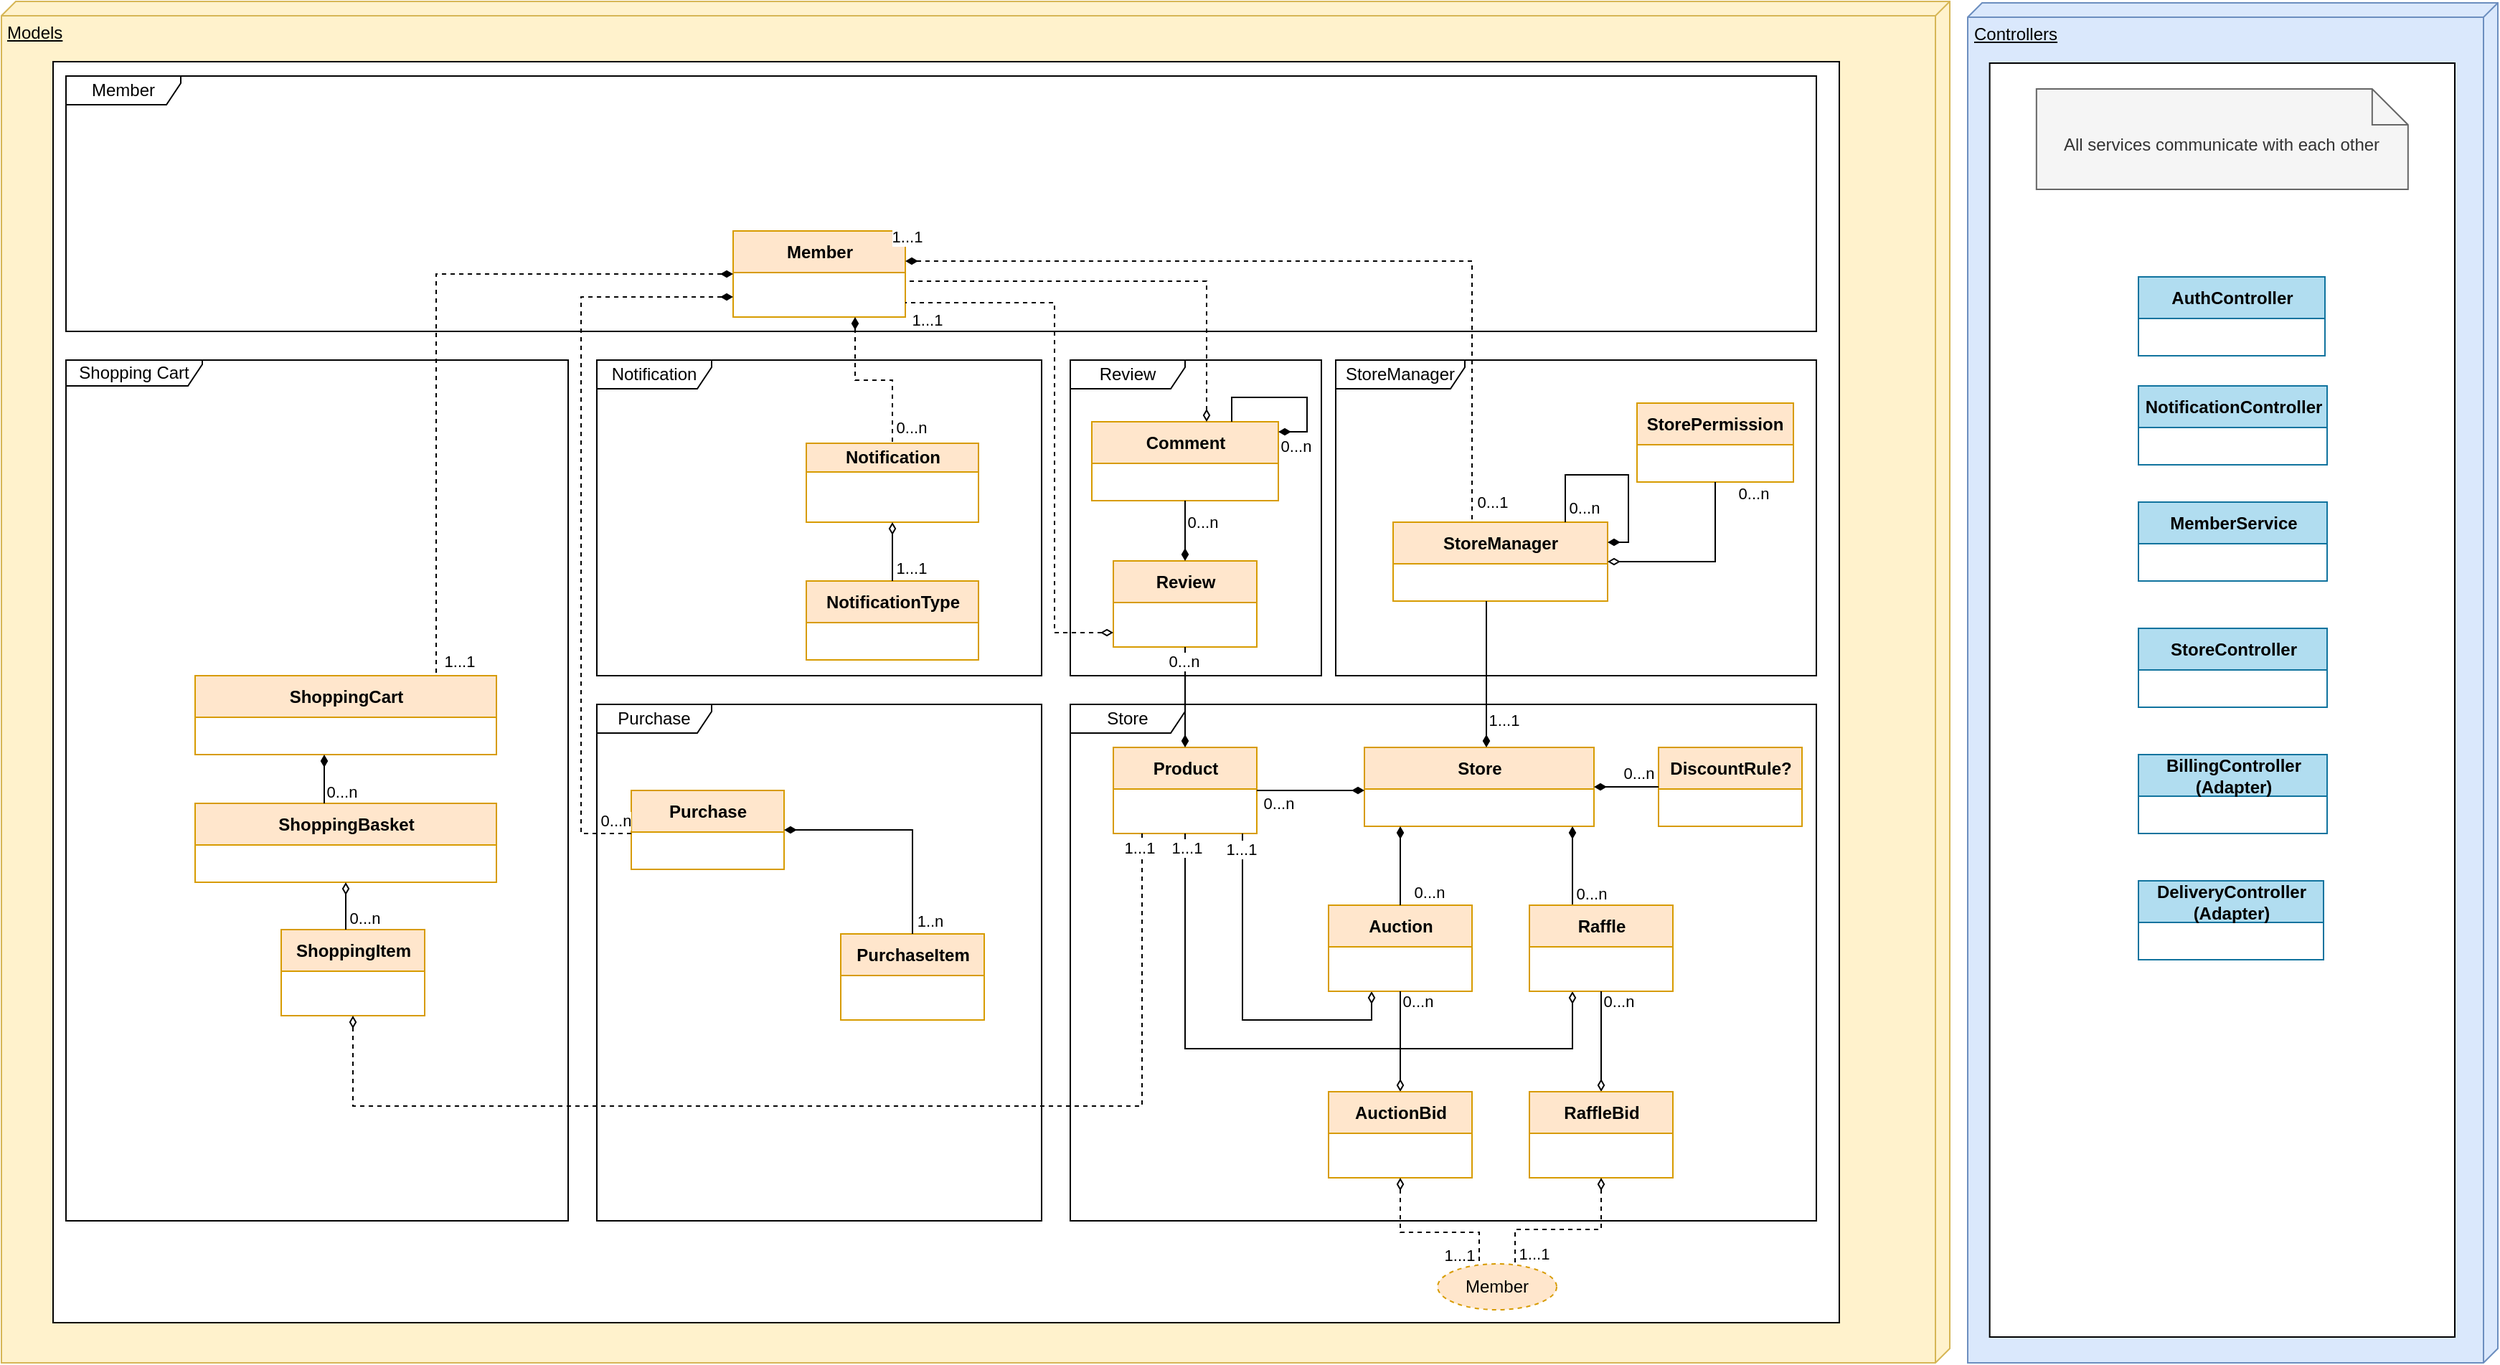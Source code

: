 <mxfile version="21.1.5" type="device">
  <diagram id="EhWjts4-zHyh4usNpUjh" name="Page-1">
    <mxGraphModel dx="472" dy="817" grid="1" gridSize="10" guides="1" tooltips="1" connect="1" arrows="1" fold="1" page="1" pageScale="1" pageWidth="1169" pageHeight="827" math="0" shadow="0">
      <root>
        <mxCell id="0" />
        <mxCell id="1" parent="0" />
        <mxCell id="b18mLKXmYaTGmAGnW17_-1" value="" style="group" vertex="1" connectable="0" parent="1">
          <mxGeometry x="580" y="210" width="1358" height="949" as="geometry" />
        </mxCell>
        <mxCell id="b18mLKXmYaTGmAGnW17_-2" value="" style="group" vertex="1" connectable="0" parent="b18mLKXmYaTGmAGnW17_-1">
          <mxGeometry width="1358" height="949" as="geometry" />
        </mxCell>
        <mxCell id="b18mLKXmYaTGmAGnW17_-3" value="Models" style="verticalAlign=top;align=left;spacingTop=8;spacingLeft=2;spacingRight=12;shape=cube;size=10;direction=south;fontStyle=4;html=1;whiteSpace=wrap;fillColor=#fff2cc;strokeColor=#d6b656;" vertex="1" parent="b18mLKXmYaTGmAGnW17_-2">
          <mxGeometry width="1358" height="949" as="geometry" />
        </mxCell>
        <mxCell id="b18mLKXmYaTGmAGnW17_-4" value="" style="rounded=0;whiteSpace=wrap;html=1;" vertex="1" parent="b18mLKXmYaTGmAGnW17_-2">
          <mxGeometry x="36" y="42" width="1245" height="879" as="geometry" />
        </mxCell>
        <mxCell id="b18mLKXmYaTGmAGnW17_-5" value="Notification" style="swimlane;fontStyle=1;align=center;verticalAlign=middle;childLayout=stackLayout;horizontal=1;startSize=20;horizontalStack=0;resizeParent=1;resizeParentMax=0;resizeLast=0;collapsible=0;marginBottom=0;html=1;fillColor=#ffe6cc;strokeColor=#d79b00;" vertex="1" parent="b18mLKXmYaTGmAGnW17_-2">
          <mxGeometry x="561" y="308" width="120" height="55" as="geometry" />
        </mxCell>
        <mxCell id="b18mLKXmYaTGmAGnW17_-6" value="NotificationType" style="swimlane;fontStyle=1;align=center;verticalAlign=middle;childLayout=stackLayout;horizontal=1;startSize=29;horizontalStack=0;resizeParent=1;resizeParentMax=0;resizeLast=0;collapsible=0;marginBottom=0;html=1;fillColor=#ffe6cc;strokeColor=#d79b00;" vertex="1" parent="b18mLKXmYaTGmAGnW17_-2">
          <mxGeometry x="561" y="404" width="120" height="55" as="geometry" />
        </mxCell>
        <mxCell id="b18mLKXmYaTGmAGnW17_-7" style="edgeStyle=orthogonalEdgeStyle;rounded=0;orthogonalLoop=1;jettySize=auto;html=1;startArrow=diamondThin;startFill=0;endArrow=none;endFill=0;" edge="1" parent="b18mLKXmYaTGmAGnW17_-2" source="b18mLKXmYaTGmAGnW17_-5" target="b18mLKXmYaTGmAGnW17_-6">
          <mxGeometry relative="1" as="geometry" />
        </mxCell>
        <mxCell id="b18mLKXmYaTGmAGnW17_-8" value="1...1" style="edgeLabel;html=1;align=center;verticalAlign=middle;resizable=0;points=[];" vertex="1" connectable="0" parent="b18mLKXmYaTGmAGnW17_-7">
          <mxGeometry x="0.712" y="1" relative="1" as="geometry">
            <mxPoint x="12" y="-3" as="offset" />
          </mxGeometry>
        </mxCell>
        <mxCell id="b18mLKXmYaTGmAGnW17_-9" value="StorePermission" style="swimlane;fontStyle=1;align=center;verticalAlign=middle;childLayout=stackLayout;horizontal=1;startSize=29;horizontalStack=0;resizeParent=1;resizeParentMax=0;resizeLast=0;collapsible=0;marginBottom=0;html=1;whiteSpace=wrap;fillColor=#ffe6cc;strokeColor=#d79b00;" vertex="1" parent="b18mLKXmYaTGmAGnW17_-2">
          <mxGeometry x="1140" y="280" width="109" height="55" as="geometry" />
        </mxCell>
        <mxCell id="b18mLKXmYaTGmAGnW17_-10" value="Comment" style="swimlane;fontStyle=1;align=center;verticalAlign=middle;childLayout=stackLayout;horizontal=1;startSize=29;horizontalStack=0;resizeParent=1;resizeParentMax=0;resizeLast=0;collapsible=0;marginBottom=0;html=1;fillColor=#ffe6cc;strokeColor=#d79b00;" vertex="1" parent="b18mLKXmYaTGmAGnW17_-2">
          <mxGeometry x="760" y="293" width="130" height="55" as="geometry" />
        </mxCell>
        <mxCell id="b18mLKXmYaTGmAGnW17_-11" style="edgeStyle=orthogonalEdgeStyle;rounded=0;orthogonalLoop=1;jettySize=auto;html=1;exitX=0.75;exitY=0;exitDx=0;exitDy=0;endArrow=diamondThin;endFill=1;" edge="1" parent="b18mLKXmYaTGmAGnW17_-2" source="b18mLKXmYaTGmAGnW17_-10" target="b18mLKXmYaTGmAGnW17_-10">
          <mxGeometry relative="1" as="geometry">
            <Array as="points">
              <mxPoint x="858" y="276" />
              <mxPoint x="910" y="276" />
              <mxPoint x="910" y="300" />
            </Array>
          </mxGeometry>
        </mxCell>
        <mxCell id="b18mLKXmYaTGmAGnW17_-12" value="0...n" style="edgeLabel;html=1;align=center;verticalAlign=middle;resizable=0;points=[];" vertex="1" connectable="0" parent="b18mLKXmYaTGmAGnW17_-11">
          <mxGeometry x="-0.089" relative="1" as="geometry">
            <mxPoint x="10" y="34" as="offset" />
          </mxGeometry>
        </mxCell>
        <mxCell id="b18mLKXmYaTGmAGnW17_-93" value="Review" style="shape=umlFrame;whiteSpace=wrap;html=1;pointerEvents=0;width=80;height=20;" vertex="1" parent="b18mLKXmYaTGmAGnW17_-2">
          <mxGeometry x="745" y="250" width="175" height="220" as="geometry" />
        </mxCell>
        <mxCell id="b18mLKXmYaTGmAGnW17_-55" value="Review" style="swimlane;fontStyle=1;align=center;verticalAlign=middle;childLayout=stackLayout;horizontal=1;startSize=29;horizontalStack=0;resizeParent=1;resizeParentMax=0;resizeLast=0;collapsible=0;marginBottom=0;html=1;fillColor=#ffe6cc;strokeColor=#d79b00;" vertex="1" parent="b18mLKXmYaTGmAGnW17_-2">
          <mxGeometry x="775" y="390" width="100" height="60" as="geometry" />
        </mxCell>
        <mxCell id="b18mLKXmYaTGmAGnW17_-78" style="edgeStyle=orthogonalEdgeStyle;rounded=0;orthogonalLoop=1;jettySize=auto;html=1;endArrow=none;endFill=0;startArrow=diamondThin;startFill=1;" edge="1" parent="b18mLKXmYaTGmAGnW17_-2" source="b18mLKXmYaTGmAGnW17_-55" target="b18mLKXmYaTGmAGnW17_-10">
          <mxGeometry relative="1" as="geometry">
            <mxPoint x="863" y="387" as="targetPoint" />
            <Array as="points">
              <mxPoint x="825" y="384" />
              <mxPoint x="825" y="384" />
            </Array>
          </mxGeometry>
        </mxCell>
        <mxCell id="b18mLKXmYaTGmAGnW17_-79" value="0...n" style="edgeLabel;html=1;align=center;verticalAlign=middle;resizable=0;points=[];" vertex="1" connectable="0" parent="b18mLKXmYaTGmAGnW17_-78">
          <mxGeometry x="-0.34" y="1" relative="1" as="geometry">
            <mxPoint x="13" y="-13" as="offset" />
          </mxGeometry>
        </mxCell>
        <mxCell id="b18mLKXmYaTGmAGnW17_-94" value="StoreManager" style="shape=umlFrame;whiteSpace=wrap;html=1;pointerEvents=0;width=90;height=20;" vertex="1" parent="b18mLKXmYaTGmAGnW17_-2">
          <mxGeometry x="930" y="250" width="335" height="220" as="geometry" />
        </mxCell>
        <mxCell id="b18mLKXmYaTGmAGnW17_-24" value="StoreManager" style="swimlane;fontStyle=1;align=center;verticalAlign=middle;childLayout=stackLayout;horizontal=1;startSize=29;horizontalStack=0;resizeParent=1;resizeParentMax=0;resizeLast=0;collapsible=0;marginBottom=0;html=1;whiteSpace=wrap;fillColor=#ffe6cc;strokeColor=#d79b00;" vertex="1" parent="b18mLKXmYaTGmAGnW17_-2">
          <mxGeometry x="970" y="363" width="149.5" height="55" as="geometry" />
        </mxCell>
        <mxCell id="b18mLKXmYaTGmAGnW17_-73" style="edgeStyle=orthogonalEdgeStyle;rounded=0;orthogonalLoop=1;jettySize=auto;html=1;endArrow=diamondThin;endFill=1;" edge="1" parent="b18mLKXmYaTGmAGnW17_-2" source="b18mLKXmYaTGmAGnW17_-24" target="b18mLKXmYaTGmAGnW17_-24">
          <mxGeometry relative="1" as="geometry">
            <Array as="points">
              <mxPoint x="1090" y="330" />
              <mxPoint x="1134" y="330" />
              <mxPoint x="1134" y="377" />
            </Array>
          </mxGeometry>
        </mxCell>
        <mxCell id="b18mLKXmYaTGmAGnW17_-74" value="0...n" style="edgeLabel;html=1;align=center;verticalAlign=middle;resizable=0;points=[];" vertex="1" connectable="0" parent="b18mLKXmYaTGmAGnW17_-73">
          <mxGeometry x="-0.039" y="-2" relative="1" as="geometry">
            <mxPoint x="-21" y="21" as="offset" />
          </mxGeometry>
        </mxCell>
        <mxCell id="b18mLKXmYaTGmAGnW17_-71" style="edgeStyle=orthogonalEdgeStyle;rounded=0;orthogonalLoop=1;jettySize=auto;html=1;endArrow=none;endFill=0;startArrow=diamondThin;startFill=0;" edge="1" parent="b18mLKXmYaTGmAGnW17_-2" target="b18mLKXmYaTGmAGnW17_-9" source="b18mLKXmYaTGmAGnW17_-24">
          <mxGeometry relative="1" as="geometry">
            <mxPoint x="1106.0" y="404.0" as="sourcePoint" />
          </mxGeometry>
        </mxCell>
        <mxCell id="b18mLKXmYaTGmAGnW17_-72" value="0...n" style="edgeLabel;html=1;align=center;verticalAlign=middle;resizable=0;points=[];" vertex="1" connectable="0" parent="b18mLKXmYaTGmAGnW17_-71">
          <mxGeometry x="-0.79" y="-1" relative="1" as="geometry">
            <mxPoint x="88" y="-49" as="offset" />
          </mxGeometry>
        </mxCell>
        <mxCell id="b18mLKXmYaTGmAGnW17_-13" value="Store" style="shape=umlFrame;whiteSpace=wrap;html=1;pointerEvents=0;width=80;height=20;" vertex="1" parent="1">
          <mxGeometry x="1325" y="700" width="520" height="360" as="geometry" />
        </mxCell>
        <mxCell id="b18mLKXmYaTGmAGnW17_-14" value="Shopping Cart" style="shape=umlFrame;whiteSpace=wrap;html=1;pointerEvents=0;width=95;height=18;" vertex="1" parent="1">
          <mxGeometry x="625" y="460" width="350" height="600" as="geometry" />
        </mxCell>
        <mxCell id="b18mLKXmYaTGmAGnW17_-15" value="Purchase" style="shape=umlFrame;whiteSpace=wrap;html=1;pointerEvents=0;width=80;height=20;" vertex="1" parent="1">
          <mxGeometry x="995" y="700" width="310" height="360" as="geometry" />
        </mxCell>
        <mxCell id="b18mLKXmYaTGmAGnW17_-16" value="Member" style="swimlane;fontStyle=1;align=center;verticalAlign=middle;childLayout=stackLayout;horizontal=1;startSize=29;horizontalStack=0;resizeParent=1;resizeParentMax=0;resizeLast=0;collapsible=0;marginBottom=0;html=1;fillColor=#ffe6cc;strokeColor=#d79b00;" vertex="1" parent="1">
          <mxGeometry x="1090" y="370" width="120" height="60" as="geometry" />
        </mxCell>
        <mxCell id="b18mLKXmYaTGmAGnW17_-17" style="edgeStyle=orthogonalEdgeStyle;rounded=0;orthogonalLoop=1;jettySize=auto;html=1;dashed=1;endArrow=none;endFill=0;startArrow=diamondThin;startFill=1;" edge="1" parent="1" source="b18mLKXmYaTGmAGnW17_-16" target="b18mLKXmYaTGmAGnW17_-5">
          <mxGeometry relative="1" as="geometry">
            <Array as="points">
              <mxPoint x="1175" y="474" />
              <mxPoint x="1201" y="474" />
            </Array>
          </mxGeometry>
        </mxCell>
        <mxCell id="b18mLKXmYaTGmAGnW17_-18" value="0...n" style="edgeLabel;html=1;align=center;verticalAlign=middle;resizable=0;points=[];" vertex="1" connectable="0" parent="b18mLKXmYaTGmAGnW17_-17">
          <mxGeometry x="0.909" y="3" relative="1" as="geometry">
            <mxPoint x="10" y="-6" as="offset" />
          </mxGeometry>
        </mxCell>
        <mxCell id="b18mLKXmYaTGmAGnW17_-19" value="ShoppingCart" style="swimlane;fontStyle=1;align=center;verticalAlign=middle;childLayout=stackLayout;horizontal=1;startSize=29;horizontalStack=0;resizeParent=1;resizeParentMax=0;resizeLast=0;collapsible=0;marginBottom=0;html=1;fillColor=#ffe6cc;strokeColor=#d79b00;" vertex="1" parent="1">
          <mxGeometry x="715" y="680" width="210" height="55" as="geometry" />
        </mxCell>
        <mxCell id="b18mLKXmYaTGmAGnW17_-20" style="edgeStyle=orthogonalEdgeStyle;rounded=0;orthogonalLoop=1;jettySize=auto;html=1;endArrow=none;endFill=0;startArrow=diamondThin;startFill=1;dashed=1;" edge="1" parent="1" source="b18mLKXmYaTGmAGnW17_-16" target="b18mLKXmYaTGmAGnW17_-19">
          <mxGeometry relative="1" as="geometry">
            <Array as="points">
              <mxPoint x="883" y="400" />
            </Array>
            <mxPoint x="800" y="530" as="targetPoint" />
          </mxGeometry>
        </mxCell>
        <mxCell id="b18mLKXmYaTGmAGnW17_-21" value="1...1" style="edgeLabel;html=1;align=center;verticalAlign=middle;resizable=0;points=[];" vertex="1" connectable="0" parent="b18mLKXmYaTGmAGnW17_-20">
          <mxGeometry x="0.325" y="1" relative="1" as="geometry">
            <mxPoint x="15" y="154" as="offset" />
          </mxGeometry>
        </mxCell>
        <mxCell id="b18mLKXmYaTGmAGnW17_-22" value="Purchase" style="swimlane;fontStyle=1;align=center;verticalAlign=middle;childLayout=stackLayout;horizontal=1;startSize=29;horizontalStack=0;resizeParent=1;resizeParentMax=0;resizeLast=0;collapsible=0;marginBottom=0;html=1;fillColor=#ffe6cc;strokeColor=#d79b00;" vertex="1" parent="1">
          <mxGeometry x="1019" y="760" width="106.5" height="55" as="geometry" />
        </mxCell>
        <mxCell id="b18mLKXmYaTGmAGnW17_-23" value="Store" style="swimlane;fontStyle=1;align=center;verticalAlign=middle;childLayout=stackLayout;horizontal=1;startSize=29;horizontalStack=0;resizeParent=1;resizeParentMax=0;resizeLast=0;collapsible=0;marginBottom=0;html=1;fillColor=#ffe6cc;strokeColor=#d79b00;" vertex="1" parent="1">
          <mxGeometry x="1530" y="730" width="160" height="55" as="geometry" />
        </mxCell>
        <mxCell id="b18mLKXmYaTGmAGnW17_-25" style="edgeStyle=orthogonalEdgeStyle;rounded=0;orthogonalLoop=1;jettySize=auto;html=1;endArrow=none;endFill=0;startArrow=diamondThin;startFill=1;dashed=1;" edge="1" parent="1" source="b18mLKXmYaTGmAGnW17_-16" target="b18mLKXmYaTGmAGnW17_-24">
          <mxGeometry relative="1" as="geometry">
            <Array as="points">
              <mxPoint x="1605" y="391" />
            </Array>
            <mxPoint x="1605" y="510" as="targetPoint" />
          </mxGeometry>
        </mxCell>
        <mxCell id="b18mLKXmYaTGmAGnW17_-26" value="0...1" style="edgeLabel;html=1;align=center;verticalAlign=middle;resizable=0;points=[];" connectable="0" vertex="1" parent="b18mLKXmYaTGmAGnW17_-25">
          <mxGeometry x="0.574" y="2" relative="1" as="geometry">
            <mxPoint x="12" y="109" as="offset" />
          </mxGeometry>
        </mxCell>
        <mxCell id="b18mLKXmYaTGmAGnW17_-27" style="edgeStyle=orthogonalEdgeStyle;rounded=0;orthogonalLoop=1;jettySize=auto;html=1;endArrow=none;endFill=0;startArrow=diamondThin;startFill=1;" edge="1" parent="1" source="b18mLKXmYaTGmAGnW17_-23" target="b18mLKXmYaTGmAGnW17_-24">
          <mxGeometry relative="1" as="geometry">
            <Array as="points">
              <mxPoint x="1615" y="690" />
              <mxPoint x="1615" y="690" />
            </Array>
          </mxGeometry>
        </mxCell>
        <mxCell id="b18mLKXmYaTGmAGnW17_-28" value="1...1" style="edgeLabel;html=1;align=center;verticalAlign=middle;resizable=0;points=[];" connectable="0" vertex="1" parent="b18mLKXmYaTGmAGnW17_-27">
          <mxGeometry x="-0.699" relative="1" as="geometry">
            <mxPoint x="12" y="-4" as="offset" />
          </mxGeometry>
        </mxCell>
        <mxCell id="b18mLKXmYaTGmAGnW17_-29" value="Product" style="swimlane;fontStyle=1;align=center;verticalAlign=middle;childLayout=stackLayout;horizontal=1;startSize=29;horizontalStack=0;resizeParent=1;resizeParentMax=0;resizeLast=0;collapsible=0;marginBottom=0;html=1;fillColor=#ffe6cc;strokeColor=#d79b00;" vertex="1" parent="1">
          <mxGeometry x="1355" y="730" width="100" height="60" as="geometry" />
        </mxCell>
        <mxCell id="b18mLKXmYaTGmAGnW17_-30" style="edgeStyle=orthogonalEdgeStyle;rounded=0;orthogonalLoop=1;jettySize=auto;html=1;endArrow=none;endFill=0;startArrow=diamondThin;startFill=1;" edge="1" parent="1" source="b18mLKXmYaTGmAGnW17_-23" target="b18mLKXmYaTGmAGnW17_-29">
          <mxGeometry relative="1" as="geometry">
            <Array as="points">
              <mxPoint x="1495" y="760" />
              <mxPoint x="1495" y="760" />
            </Array>
          </mxGeometry>
        </mxCell>
        <mxCell id="b18mLKXmYaTGmAGnW17_-31" value="0...n" style="edgeLabel;html=1;align=center;verticalAlign=middle;resizable=0;points=[];" vertex="1" connectable="0" parent="b18mLKXmYaTGmAGnW17_-30">
          <mxGeometry x="0.815" relative="1" as="geometry">
            <mxPoint x="8" y="9" as="offset" />
          </mxGeometry>
        </mxCell>
        <mxCell id="b18mLKXmYaTGmAGnW17_-32" value="DiscountRule?" style="swimlane;fontStyle=1;align=center;verticalAlign=middle;childLayout=stackLayout;horizontal=1;startSize=29;horizontalStack=0;resizeParent=1;resizeParentMax=0;resizeLast=0;collapsible=0;marginBottom=0;html=1;fillColor=#ffe6cc;strokeColor=#d79b00;" vertex="1" parent="1">
          <mxGeometry x="1735.0" y="730" width="100" height="55" as="geometry" />
        </mxCell>
        <mxCell id="b18mLKXmYaTGmAGnW17_-33" style="edgeStyle=orthogonalEdgeStyle;rounded=0;orthogonalLoop=1;jettySize=auto;html=1;endArrow=none;endFill=0;startArrow=diamondThin;startFill=1;" edge="1" parent="1" source="b18mLKXmYaTGmAGnW17_-23" target="b18mLKXmYaTGmAGnW17_-32">
          <mxGeometry relative="1" as="geometry" />
        </mxCell>
        <mxCell id="b18mLKXmYaTGmAGnW17_-34" value="0...n" style="edgeLabel;html=1;align=center;verticalAlign=middle;resizable=0;points=[];" vertex="1" connectable="0" parent="b18mLKXmYaTGmAGnW17_-33">
          <mxGeometry x="-0.796" y="1" relative="1" as="geometry">
            <mxPoint x="26" y="-9" as="offset" />
          </mxGeometry>
        </mxCell>
        <mxCell id="b18mLKXmYaTGmAGnW17_-35" value="Member" style="shape=umlFrame;whiteSpace=wrap;html=1;pointerEvents=0;width=80;height=20;" vertex="1" parent="1">
          <mxGeometry x="625" y="262" width="1220" height="178" as="geometry" />
        </mxCell>
        <mxCell id="b18mLKXmYaTGmAGnW17_-36" value="Notification" style="shape=umlFrame;whiteSpace=wrap;html=1;pointerEvents=0;width=80;height=20;" vertex="1" parent="1">
          <mxGeometry x="995" y="460" width="310" height="220" as="geometry" />
        </mxCell>
        <mxCell id="b18mLKXmYaTGmAGnW17_-37" value="" style="edgeStyle=orthogonalEdgeStyle;rounded=0;orthogonalLoop=1;jettySize=auto;html=1;endArrow=none;endFill=0;startArrow=diamondThin;startFill=1;dashed=1;" edge="1" parent="1" source="b18mLKXmYaTGmAGnW17_-16" target="b18mLKXmYaTGmAGnW17_-22">
          <mxGeometry relative="1" as="geometry">
            <Array as="points">
              <mxPoint x="984" y="416" />
              <mxPoint x="984" y="790" />
            </Array>
            <mxPoint x="840" y="580" as="sourcePoint" />
            <mxPoint x="735" y="1045" as="targetPoint" />
          </mxGeometry>
        </mxCell>
        <mxCell id="b18mLKXmYaTGmAGnW17_-38" value="0...n" style="edgeLabel;html=1;align=center;verticalAlign=middle;resizable=0;points=[];" connectable="0" vertex="1" parent="b18mLKXmYaTGmAGnW17_-37">
          <mxGeometry x="0.926" relative="1" as="geometry">
            <mxPoint x="8" y="-9" as="offset" />
          </mxGeometry>
        </mxCell>
        <mxCell id="b18mLKXmYaTGmAGnW17_-39" style="edgeStyle=orthogonalEdgeStyle;rounded=0;orthogonalLoop=1;jettySize=auto;html=1;startArrow=diamondThin;startFill=0;endArrow=none;endFill=0;" edge="1" parent="1" source="b18mLKXmYaTGmAGnW17_-41" target="b18mLKXmYaTGmAGnW17_-29">
          <mxGeometry relative="1" as="geometry">
            <Array as="points">
              <mxPoint x="1535" y="920" />
              <mxPoint x="1445" y="920" />
            </Array>
          </mxGeometry>
        </mxCell>
        <mxCell id="b18mLKXmYaTGmAGnW17_-40" value="1...1" style="edgeLabel;html=1;align=center;verticalAlign=middle;resizable=0;points=[];" connectable="0" vertex="1" parent="b18mLKXmYaTGmAGnW17_-39">
          <mxGeometry x="0.828" y="-1" relative="1" as="geometry">
            <mxPoint x="-2" y="-10" as="offset" />
          </mxGeometry>
        </mxCell>
        <mxCell id="b18mLKXmYaTGmAGnW17_-41" value="Auction" style="swimlane;fontStyle=1;align=center;verticalAlign=middle;childLayout=stackLayout;horizontal=1;startSize=29;horizontalStack=0;resizeParent=1;resizeParentMax=0;resizeLast=0;collapsible=0;marginBottom=0;html=1;fillColor=#ffe6cc;strokeColor=#d79b00;" vertex="1" parent="1">
          <mxGeometry x="1505" y="840" width="100" height="60" as="geometry" />
        </mxCell>
        <mxCell id="b18mLKXmYaTGmAGnW17_-42" style="edgeStyle=orthogonalEdgeStyle;rounded=0;orthogonalLoop=1;jettySize=auto;html=1;endArrow=none;endFill=0;startArrow=diamondThin;startFill=1;" edge="1" parent="1" source="b18mLKXmYaTGmAGnW17_-23" target="b18mLKXmYaTGmAGnW17_-41">
          <mxGeometry relative="1" as="geometry">
            <Array as="points">
              <mxPoint x="1555" y="830" />
              <mxPoint x="1555" y="830" />
            </Array>
          </mxGeometry>
        </mxCell>
        <mxCell id="b18mLKXmYaTGmAGnW17_-43" value="0...n" style="edgeLabel;html=1;align=center;verticalAlign=middle;resizable=0;points=[];" vertex="1" connectable="0" parent="b18mLKXmYaTGmAGnW17_-42">
          <mxGeometry x="0.89" y="1" relative="1" as="geometry">
            <mxPoint x="19" y="-6" as="offset" />
          </mxGeometry>
        </mxCell>
        <mxCell id="b18mLKXmYaTGmAGnW17_-44" value="ShoppingBasket" style="swimlane;fontStyle=1;align=center;verticalAlign=middle;childLayout=stackLayout;horizontal=1;startSize=29;horizontalStack=0;resizeParent=1;resizeParentMax=0;resizeLast=0;collapsible=0;marginBottom=0;html=1;fillColor=#ffe6cc;strokeColor=#d79b00;" vertex="1" parent="1">
          <mxGeometry x="715" y="769" width="210" height="55" as="geometry" />
        </mxCell>
        <mxCell id="b18mLKXmYaTGmAGnW17_-45" style="edgeStyle=orthogonalEdgeStyle;rounded=0;orthogonalLoop=1;jettySize=auto;html=1;startArrow=diamondThin;startFill=1;endArrow=none;endFill=0;" edge="1" parent="1" source="b18mLKXmYaTGmAGnW17_-19" target="b18mLKXmYaTGmAGnW17_-44">
          <mxGeometry relative="1" as="geometry">
            <Array as="points">
              <mxPoint x="805" y="750" />
              <mxPoint x="805" y="750" />
            </Array>
          </mxGeometry>
        </mxCell>
        <mxCell id="b18mLKXmYaTGmAGnW17_-46" value="0...n" style="edgeLabel;html=1;align=center;verticalAlign=middle;resizable=0;points=[];" connectable="0" vertex="1" parent="b18mLKXmYaTGmAGnW17_-45">
          <mxGeometry x="0.432" y="1" relative="1" as="geometry">
            <mxPoint x="11" y="1" as="offset" />
          </mxGeometry>
        </mxCell>
        <mxCell id="b18mLKXmYaTGmAGnW17_-47" value="ShoppingItem" style="swimlane;fontStyle=1;align=center;verticalAlign=middle;childLayout=stackLayout;horizontal=1;startSize=29;horizontalStack=0;resizeParent=1;resizeParentMax=0;resizeLast=0;collapsible=0;marginBottom=0;html=1;fillColor=#ffe6cc;strokeColor=#d79b00;" vertex="1" parent="1">
          <mxGeometry x="775" y="857" width="100" height="60" as="geometry" />
        </mxCell>
        <mxCell id="b18mLKXmYaTGmAGnW17_-48" style="edgeStyle=orthogonalEdgeStyle;rounded=0;orthogonalLoop=1;jettySize=auto;html=1;endArrow=none;endFill=0;startArrow=diamondThin;startFill=0;dashed=1;" edge="1" parent="1" source="b18mLKXmYaTGmAGnW17_-47" target="b18mLKXmYaTGmAGnW17_-29">
          <mxGeometry relative="1" as="geometry">
            <mxPoint x="805" y="910" as="sourcePoint" />
            <Array as="points">
              <mxPoint x="825" y="980" />
              <mxPoint x="1375" y="980" />
            </Array>
          </mxGeometry>
        </mxCell>
        <mxCell id="b18mLKXmYaTGmAGnW17_-49" value="1...1" style="edgeLabel;html=1;align=center;verticalAlign=middle;resizable=0;points=[];" vertex="1" connectable="0" parent="b18mLKXmYaTGmAGnW17_-48">
          <mxGeometry x="-0.946" y="-1" relative="1" as="geometry">
            <mxPoint x="549" y="-139" as="offset" />
          </mxGeometry>
        </mxCell>
        <mxCell id="b18mLKXmYaTGmAGnW17_-50" style="edgeStyle=orthogonalEdgeStyle;rounded=0;orthogonalLoop=1;jettySize=auto;html=1;endArrow=none;endFill=0;startArrow=diamondThin;startFill=0;" edge="1" parent="1" source="b18mLKXmYaTGmAGnW17_-44" target="b18mLKXmYaTGmAGnW17_-47">
          <mxGeometry relative="1" as="geometry">
            <Array as="points">
              <mxPoint x="805" y="870" />
              <mxPoint x="805" y="870" />
            </Array>
            <mxPoint x="1225.034" y="857" as="targetPoint" />
          </mxGeometry>
        </mxCell>
        <mxCell id="b18mLKXmYaTGmAGnW17_-51" value="0...n" style="edgeLabel;html=1;align=center;verticalAlign=middle;resizable=0;points=[];" connectable="0" vertex="1" parent="b18mLKXmYaTGmAGnW17_-50">
          <mxGeometry x="0.673" y="-1" relative="1" as="geometry">
            <mxPoint x="14" y="-3" as="offset" />
          </mxGeometry>
        </mxCell>
        <mxCell id="b18mLKXmYaTGmAGnW17_-52" value="PurchaseItem" style="swimlane;fontStyle=1;align=center;verticalAlign=middle;childLayout=stackLayout;horizontal=1;startSize=29;horizontalStack=0;resizeParent=1;resizeParentMax=0;resizeLast=0;collapsible=0;marginBottom=0;html=1;fillColor=#ffe6cc;strokeColor=#d79b00;" vertex="1" parent="1">
          <mxGeometry x="1165" y="860" width="100" height="60" as="geometry" />
        </mxCell>
        <mxCell id="b18mLKXmYaTGmAGnW17_-53" style="edgeStyle=orthogonalEdgeStyle;rounded=0;orthogonalLoop=1;jettySize=auto;html=1;startArrow=diamondThin;startFill=0;endArrow=none;endFill=0;dashed=1;" edge="1" parent="1" source="b18mLKXmYaTGmAGnW17_-55" target="b18mLKXmYaTGmAGnW17_-16">
          <mxGeometry relative="1" as="geometry">
            <Array as="points">
              <mxPoint x="1314" y="650" />
              <mxPoint x="1314" y="420" />
            </Array>
            <mxPoint x="840" y="550" as="targetPoint" />
          </mxGeometry>
        </mxCell>
        <mxCell id="b18mLKXmYaTGmAGnW17_-54" value="1...1" style="edgeLabel;html=1;align=center;verticalAlign=middle;resizable=0;points=[];" connectable="0" vertex="1" parent="b18mLKXmYaTGmAGnW17_-53">
          <mxGeometry x="0.976" y="-3" relative="1" as="geometry">
            <mxPoint x="10" y="15" as="offset" />
          </mxGeometry>
        </mxCell>
        <mxCell id="b18mLKXmYaTGmAGnW17_-56" style="edgeStyle=orthogonalEdgeStyle;rounded=0;orthogonalLoop=1;jettySize=auto;html=1;startArrow=diamondThin;startFill=1;endArrow=none;endFill=0;" edge="1" parent="1" source="b18mLKXmYaTGmAGnW17_-22" target="b18mLKXmYaTGmAGnW17_-52">
          <mxGeometry relative="1" as="geometry">
            <mxPoint x="1215.0" y="815" as="sourcePoint" />
          </mxGeometry>
        </mxCell>
        <mxCell id="b18mLKXmYaTGmAGnW17_-57" value="1..n" style="edgeLabel;html=1;align=center;verticalAlign=middle;resizable=0;points=[];" connectable="0" vertex="1" parent="b18mLKXmYaTGmAGnW17_-56">
          <mxGeometry x="0.684" y="1" relative="1" as="geometry">
            <mxPoint x="11" y="16" as="offset" />
          </mxGeometry>
        </mxCell>
        <mxCell id="b18mLKXmYaTGmAGnW17_-58" style="edgeStyle=orthogonalEdgeStyle;rounded=0;orthogonalLoop=1;jettySize=auto;html=1;startArrow=diamondThin;startFill=0;endArrow=none;endFill=0;" edge="1" parent="1" source="b18mLKXmYaTGmAGnW17_-60" target="b18mLKXmYaTGmAGnW17_-41">
          <mxGeometry relative="1" as="geometry" />
        </mxCell>
        <mxCell id="b18mLKXmYaTGmAGnW17_-59" value="0...n" style="edgeLabel;html=1;align=center;verticalAlign=middle;resizable=0;points=[];" vertex="1" connectable="0" parent="b18mLKXmYaTGmAGnW17_-58">
          <mxGeometry x="0.811" y="1" relative="1" as="geometry">
            <mxPoint x="13" as="offset" />
          </mxGeometry>
        </mxCell>
        <mxCell id="b18mLKXmYaTGmAGnW17_-60" value="AuctionBid" style="swimlane;fontStyle=1;align=center;verticalAlign=middle;childLayout=stackLayout;horizontal=1;startSize=29;horizontalStack=0;resizeParent=1;resizeParentMax=0;resizeLast=0;collapsible=0;marginBottom=0;html=1;fillColor=#ffe6cc;strokeColor=#d79b00;" vertex="1" parent="1">
          <mxGeometry x="1505" y="970" width="100" height="60" as="geometry" />
        </mxCell>
        <mxCell id="b18mLKXmYaTGmAGnW17_-61" style="edgeStyle=orthogonalEdgeStyle;rounded=0;orthogonalLoop=1;jettySize=auto;html=1;startArrow=diamondThin;startFill=1;endArrow=none;endFill=0;" edge="1" parent="1" source="b18mLKXmYaTGmAGnW17_-29" target="b18mLKXmYaTGmAGnW17_-55">
          <mxGeometry relative="1" as="geometry">
            <Array as="points" />
          </mxGeometry>
        </mxCell>
        <mxCell id="b18mLKXmYaTGmAGnW17_-62" value="0...n" style="edgeLabel;html=1;align=center;verticalAlign=middle;resizable=0;points=[];" connectable="0" vertex="1" parent="b18mLKXmYaTGmAGnW17_-61">
          <mxGeometry x="0.737" relative="1" as="geometry">
            <mxPoint x="-1" y="1" as="offset" />
          </mxGeometry>
        </mxCell>
        <mxCell id="b18mLKXmYaTGmAGnW17_-63" style="edgeStyle=orthogonalEdgeStyle;rounded=0;orthogonalLoop=1;jettySize=auto;html=1;startArrow=none;startFill=0;endArrow=diamondThin;endFill=1;" edge="1" parent="1" source="b18mLKXmYaTGmAGnW17_-67" target="b18mLKXmYaTGmAGnW17_-23">
          <mxGeometry relative="1" as="geometry">
            <Array as="points">
              <mxPoint x="1675.0" y="830" />
              <mxPoint x="1675.0" y="830" />
            </Array>
          </mxGeometry>
        </mxCell>
        <mxCell id="b18mLKXmYaTGmAGnW17_-64" value="0...n" style="edgeLabel;html=1;align=center;verticalAlign=middle;resizable=0;points=[];" connectable="0" vertex="1" parent="b18mLKXmYaTGmAGnW17_-63">
          <mxGeometry x="-0.782" relative="1" as="geometry">
            <mxPoint x="13" y="-2" as="offset" />
          </mxGeometry>
        </mxCell>
        <mxCell id="b18mLKXmYaTGmAGnW17_-65" style="edgeStyle=orthogonalEdgeStyle;rounded=0;orthogonalLoop=1;jettySize=auto;html=1;startArrow=diamondThin;startFill=0;endArrow=none;endFill=0;" edge="1" parent="1" source="b18mLKXmYaTGmAGnW17_-67" target="b18mLKXmYaTGmAGnW17_-29">
          <mxGeometry relative="1" as="geometry">
            <Array as="points">
              <mxPoint x="1675.0" y="940" />
              <mxPoint x="1405" y="940" />
            </Array>
          </mxGeometry>
        </mxCell>
        <mxCell id="b18mLKXmYaTGmAGnW17_-66" value="1...1" style="edgeLabel;html=1;align=center;verticalAlign=middle;resizable=0;points=[];" connectable="0" vertex="1" parent="b18mLKXmYaTGmAGnW17_-65">
          <mxGeometry x="0.958" y="-1" relative="1" as="geometry">
            <mxPoint as="offset" />
          </mxGeometry>
        </mxCell>
        <mxCell id="b18mLKXmYaTGmAGnW17_-67" value="Raffle" style="swimlane;fontStyle=1;align=center;verticalAlign=middle;childLayout=stackLayout;horizontal=1;startSize=29;horizontalStack=0;resizeParent=1;resizeParentMax=0;resizeLast=0;collapsible=0;marginBottom=0;html=1;fillColor=#ffe6cc;strokeColor=#d79b00;" vertex="1" parent="1">
          <mxGeometry x="1645.0" y="840" width="100" height="60" as="geometry" />
        </mxCell>
        <mxCell id="b18mLKXmYaTGmAGnW17_-68" style="edgeStyle=orthogonalEdgeStyle;rounded=0;orthogonalLoop=1;jettySize=auto;html=1;startArrow=diamondThin;startFill=0;endArrow=none;endFill=0;" edge="1" parent="1" source="b18mLKXmYaTGmAGnW17_-70" target="b18mLKXmYaTGmAGnW17_-67">
          <mxGeometry relative="1" as="geometry" />
        </mxCell>
        <mxCell id="b18mLKXmYaTGmAGnW17_-69" value="0...n" style="edgeLabel;html=1;align=center;verticalAlign=middle;resizable=0;points=[];" vertex="1" connectable="0" parent="b18mLKXmYaTGmAGnW17_-68">
          <mxGeometry x="0.686" y="-1" relative="1" as="geometry">
            <mxPoint x="11" y="-4" as="offset" />
          </mxGeometry>
        </mxCell>
        <mxCell id="b18mLKXmYaTGmAGnW17_-70" value="RaffleBid" style="swimlane;fontStyle=1;align=center;verticalAlign=middle;childLayout=stackLayout;horizontal=1;startSize=29;horizontalStack=0;resizeParent=1;resizeParentMax=0;resizeLast=0;collapsible=0;marginBottom=0;html=1;fillColor=#ffe6cc;strokeColor=#d79b00;" vertex="1" parent="1">
          <mxGeometry x="1645.0" y="970" width="100" height="60" as="geometry" />
        </mxCell>
        <mxCell id="b18mLKXmYaTGmAGnW17_-75" style="edgeStyle=orthogonalEdgeStyle;rounded=0;orthogonalLoop=1;jettySize=auto;html=1;endArrow=none;endFill=0;startArrow=diamondThin;startFill=0;dashed=1;" edge="1" parent="1" source="b18mLKXmYaTGmAGnW17_-10" target="b18mLKXmYaTGmAGnW17_-16">
          <mxGeometry relative="1" as="geometry">
            <Array as="points">
              <mxPoint x="1420" y="405" />
            </Array>
          </mxGeometry>
        </mxCell>
        <mxCell id="b18mLKXmYaTGmAGnW17_-76" value="1...1" style="edgeLabel;html=1;align=center;verticalAlign=middle;resizable=0;points=[];" vertex="1" connectable="0" parent="b18mLKXmYaTGmAGnW17_-75">
          <mxGeometry x="-0.97" relative="1" as="geometry">
            <mxPoint x="-209" y="-125" as="offset" />
          </mxGeometry>
        </mxCell>
        <mxCell id="b18mLKXmYaTGmAGnW17_-77" value="Member" style="ellipse;whiteSpace=wrap;html=1;dashed=1;fillColor=#ffe6cc;strokeColor=#d79b00;" vertex="1" parent="1">
          <mxGeometry x="1581" y="1090" width="83" height="32" as="geometry" />
        </mxCell>
        <mxCell id="b18mLKXmYaTGmAGnW17_-80" style="edgeStyle=orthogonalEdgeStyle;rounded=0;orthogonalLoop=1;jettySize=auto;html=1;startArrow=diamondThin;startFill=0;endArrow=none;endFill=0;dashed=1;" edge="1" parent="1" source="b18mLKXmYaTGmAGnW17_-60" target="b18mLKXmYaTGmAGnW17_-77">
          <mxGeometry relative="1" as="geometry">
            <Array as="points">
              <mxPoint x="1555" y="1068" />
              <mxPoint x="1610" y="1068" />
            </Array>
          </mxGeometry>
        </mxCell>
        <mxCell id="b18mLKXmYaTGmAGnW17_-81" value="1...1" style="edgeLabel;html=1;align=center;verticalAlign=middle;resizable=0;points=[];" vertex="1" connectable="0" parent="b18mLKXmYaTGmAGnW17_-80">
          <mxGeometry x="0.392" y="2" relative="1" as="geometry">
            <mxPoint x="-2" y="18" as="offset" />
          </mxGeometry>
        </mxCell>
        <mxCell id="b18mLKXmYaTGmAGnW17_-82" style="edgeStyle=orthogonalEdgeStyle;rounded=0;orthogonalLoop=1;jettySize=auto;html=1;dashed=1;startArrow=diamondThin;startFill=0;endArrow=none;endFill=0;" edge="1" parent="1" source="b18mLKXmYaTGmAGnW17_-70" target="b18mLKXmYaTGmAGnW17_-77">
          <mxGeometry relative="1" as="geometry">
            <Array as="points">
              <mxPoint x="1695.0" y="1066" />
              <mxPoint x="1635" y="1066" />
            </Array>
          </mxGeometry>
        </mxCell>
        <mxCell id="b18mLKXmYaTGmAGnW17_-83" value="1...1" style="edgeLabel;html=1;align=center;verticalAlign=middle;resizable=0;points=[];" vertex="1" connectable="0" parent="b18mLKXmYaTGmAGnW17_-82">
          <mxGeometry x="0.531" y="1" relative="1" as="geometry">
            <mxPoint x="9" y="16" as="offset" />
          </mxGeometry>
        </mxCell>
        <mxCell id="b18mLKXmYaTGmAGnW17_-84" value="Controllers" style="verticalAlign=top;align=left;spacingTop=8;spacingLeft=2;spacingRight=12;shape=cube;size=10;direction=south;fontStyle=4;html=1;whiteSpace=wrap;fillColor=#dae8fc;strokeColor=#6c8ebf;" vertex="1" parent="1">
          <mxGeometry x="1950.5" y="211" width="369.5" height="948" as="geometry" />
        </mxCell>
        <mxCell id="b18mLKXmYaTGmAGnW17_-85" value="" style="rounded=0;whiteSpace=wrap;html=1;" vertex="1" parent="1">
          <mxGeometry x="1965.82" y="253" width="324.18" height="888" as="geometry" />
        </mxCell>
        <mxCell id="b18mLKXmYaTGmAGnW17_-86" value="AuthController" style="swimlane;fontStyle=1;align=center;verticalAlign=middle;childLayout=stackLayout;horizontal=1;startSize=29;horizontalStack=0;resizeParent=1;resizeParentMax=0;resizeLast=0;collapsible=0;marginBottom=0;html=1;whiteSpace=wrap;fillColor=#b1ddf0;strokeColor=#10739e;" vertex="1" parent="1">
          <mxGeometry x="2069.5" y="402" width="130" height="55" as="geometry" />
        </mxCell>
        <mxCell id="b18mLKXmYaTGmAGnW17_-87" value="MemberService" style="swimlane;fontStyle=1;align=center;verticalAlign=middle;childLayout=stackLayout;horizontal=1;startSize=29;horizontalStack=0;resizeParent=1;resizeParentMax=0;resizeLast=0;collapsible=0;marginBottom=0;html=1;whiteSpace=wrap;fillColor=#b1ddf0;strokeColor=#10739e;" vertex="1" parent="1">
          <mxGeometry x="2069.5" y="559" width="131.5" height="55" as="geometry" />
        </mxCell>
        <mxCell id="b18mLKXmYaTGmAGnW17_-88" value="StoreController" style="swimlane;fontStyle=1;align=center;verticalAlign=middle;childLayout=stackLayout;horizontal=1;startSize=29;horizontalStack=0;resizeParent=1;resizeParentMax=0;resizeLast=0;collapsible=0;marginBottom=0;html=1;whiteSpace=wrap;fillColor=#b1ddf0;strokeColor=#10739e;" vertex="1" parent="1">
          <mxGeometry x="2069.5" y="647" width="131.5" height="55" as="geometry" />
        </mxCell>
        <mxCell id="b18mLKXmYaTGmAGnW17_-89" value="NotificationController" style="swimlane;fontStyle=1;align=center;verticalAlign=middle;childLayout=stackLayout;horizontal=1;startSize=29;horizontalStack=0;resizeParent=1;resizeParentMax=0;resizeLast=0;collapsible=0;marginBottom=0;html=1;whiteSpace=wrap;fillColor=#b1ddf0;strokeColor=#10739e;" vertex="1" parent="1">
          <mxGeometry x="2069.5" y="478" width="131.5" height="55" as="geometry" />
        </mxCell>
        <mxCell id="b18mLKXmYaTGmAGnW17_-90" value="All services communicate with each other" style="shape=note2;boundedLbl=1;whiteSpace=wrap;html=1;size=25;verticalAlign=top;align=center;fillColor=#f5f5f5;strokeColor=#666666;fontColor=#333333;" vertex="1" parent="1">
          <mxGeometry x="1998.41" y="271" width="259" height="70" as="geometry" />
        </mxCell>
        <mxCell id="b18mLKXmYaTGmAGnW17_-91" value="BillingController&lt;br&gt;(Adapter)" style="swimlane;fontStyle=1;align=center;verticalAlign=middle;childLayout=stackLayout;horizontal=1;startSize=29;horizontalStack=0;resizeParent=1;resizeParentMax=0;resizeLast=0;collapsible=0;marginBottom=0;html=1;whiteSpace=wrap;fillColor=#b1ddf0;strokeColor=#10739e;" vertex="1" parent="1">
          <mxGeometry x="2069.5" y="735" width="131.5" height="55" as="geometry" />
        </mxCell>
        <mxCell id="b18mLKXmYaTGmAGnW17_-92" value="DeliveryController&lt;br&gt;(Adapter)" style="swimlane;fontStyle=1;align=center;verticalAlign=middle;childLayout=stackLayout;horizontal=1;startSize=29;horizontalStack=0;resizeParent=1;resizeParentMax=0;resizeLast=0;collapsible=0;marginBottom=0;html=1;whiteSpace=wrap;fillColor=#b1ddf0;strokeColor=#10739e;" vertex="1" parent="1">
          <mxGeometry x="2069.5" y="823" width="129" height="55" as="geometry" />
        </mxCell>
      </root>
    </mxGraphModel>
  </diagram>
</mxfile>
